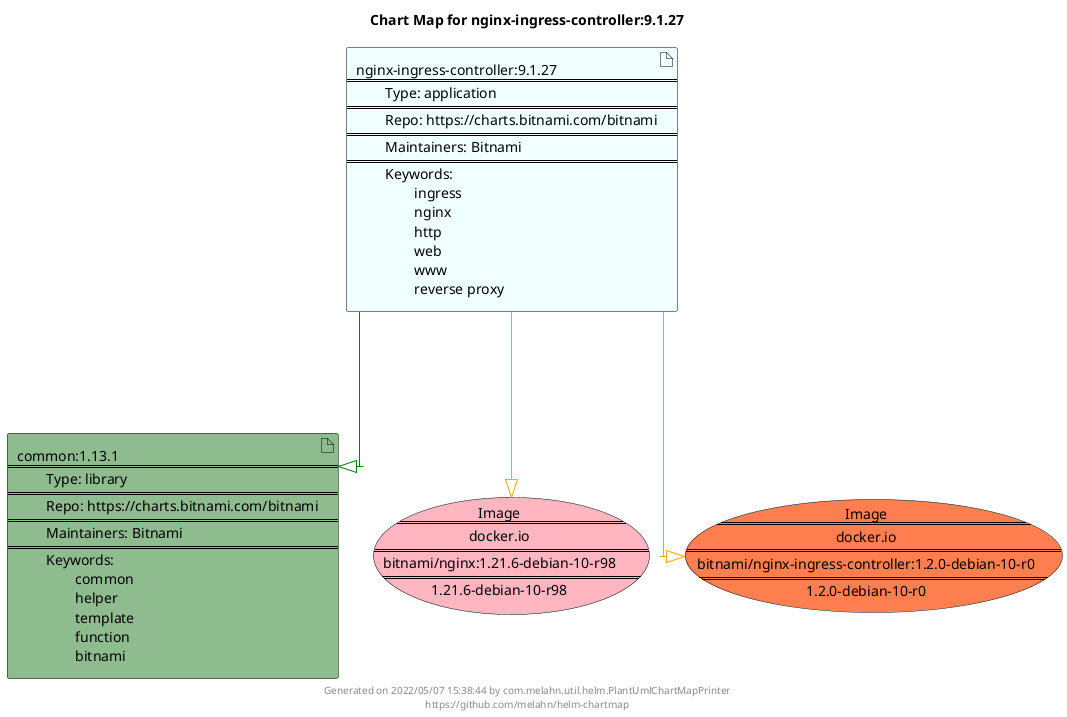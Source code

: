 @startuml
skinparam linetype ortho
skinparam backgroundColor white
skinparam usecaseBorderColor black
skinparam usecaseArrowColor LightSlateGray
skinparam artifactBorderColor black
skinparam artifactArrowColor LightSlateGray

title Chart Map for nginx-ingress-controller:9.1.27

'There are 2 referenced Helm Charts
artifact "common:1.13.1\n====\n\tType: library\n====\n\tRepo: https://charts.bitnami.com/bitnami\n====\n\tMaintainers: Bitnami\n====\n\tKeywords: \n\t\tcommon\n\t\thelper\n\t\ttemplate\n\t\tfunction\n\t\tbitnami" as common_1_13_1 #DarkSeaGreen
artifact "nginx-ingress-controller:9.1.27\n====\n\tType: application\n====\n\tRepo: https://charts.bitnami.com/bitnami\n====\n\tMaintainers: Bitnami\n====\n\tKeywords: \n\t\tingress\n\t\tnginx\n\t\thttp\n\t\tweb\n\t\twww\n\t\treverse proxy" as nginx_ingress_controller_9_1_27 #Azure

'There are 2 referenced Docker Images
usecase "Image\n====\ndocker.io\n====\nbitnami/nginx:1.21.6-debian-10-r98\n====\n1.21.6-debian-10-r98" as docker_io_bitnami_nginx_1_21_6_debian_10_r98 #LightPink
usecase "Image\n====\ndocker.io\n====\nbitnami/nginx-ingress-controller:1.2.0-debian-10-r0\n====\n1.2.0-debian-10-r0" as docker_io_bitnami_nginx_ingress_controller_1_2_0_debian_10_r0 #Coral

'Chart Dependencies
nginx_ingress_controller_9_1_27--[#green]-|>common_1_13_1
nginx_ingress_controller_9_1_27--[#orange]-|>docker_io_bitnami_nginx_ingress_controller_1_2_0_debian_10_r0
nginx_ingress_controller_9_1_27--[#orange]-|>docker_io_bitnami_nginx_1_21_6_debian_10_r98

center footer Generated on 2022/05/07 15:38:44 by com.melahn.util.helm.PlantUmlChartMapPrinter\nhttps://github.com/melahn/helm-chartmap
@enduml
